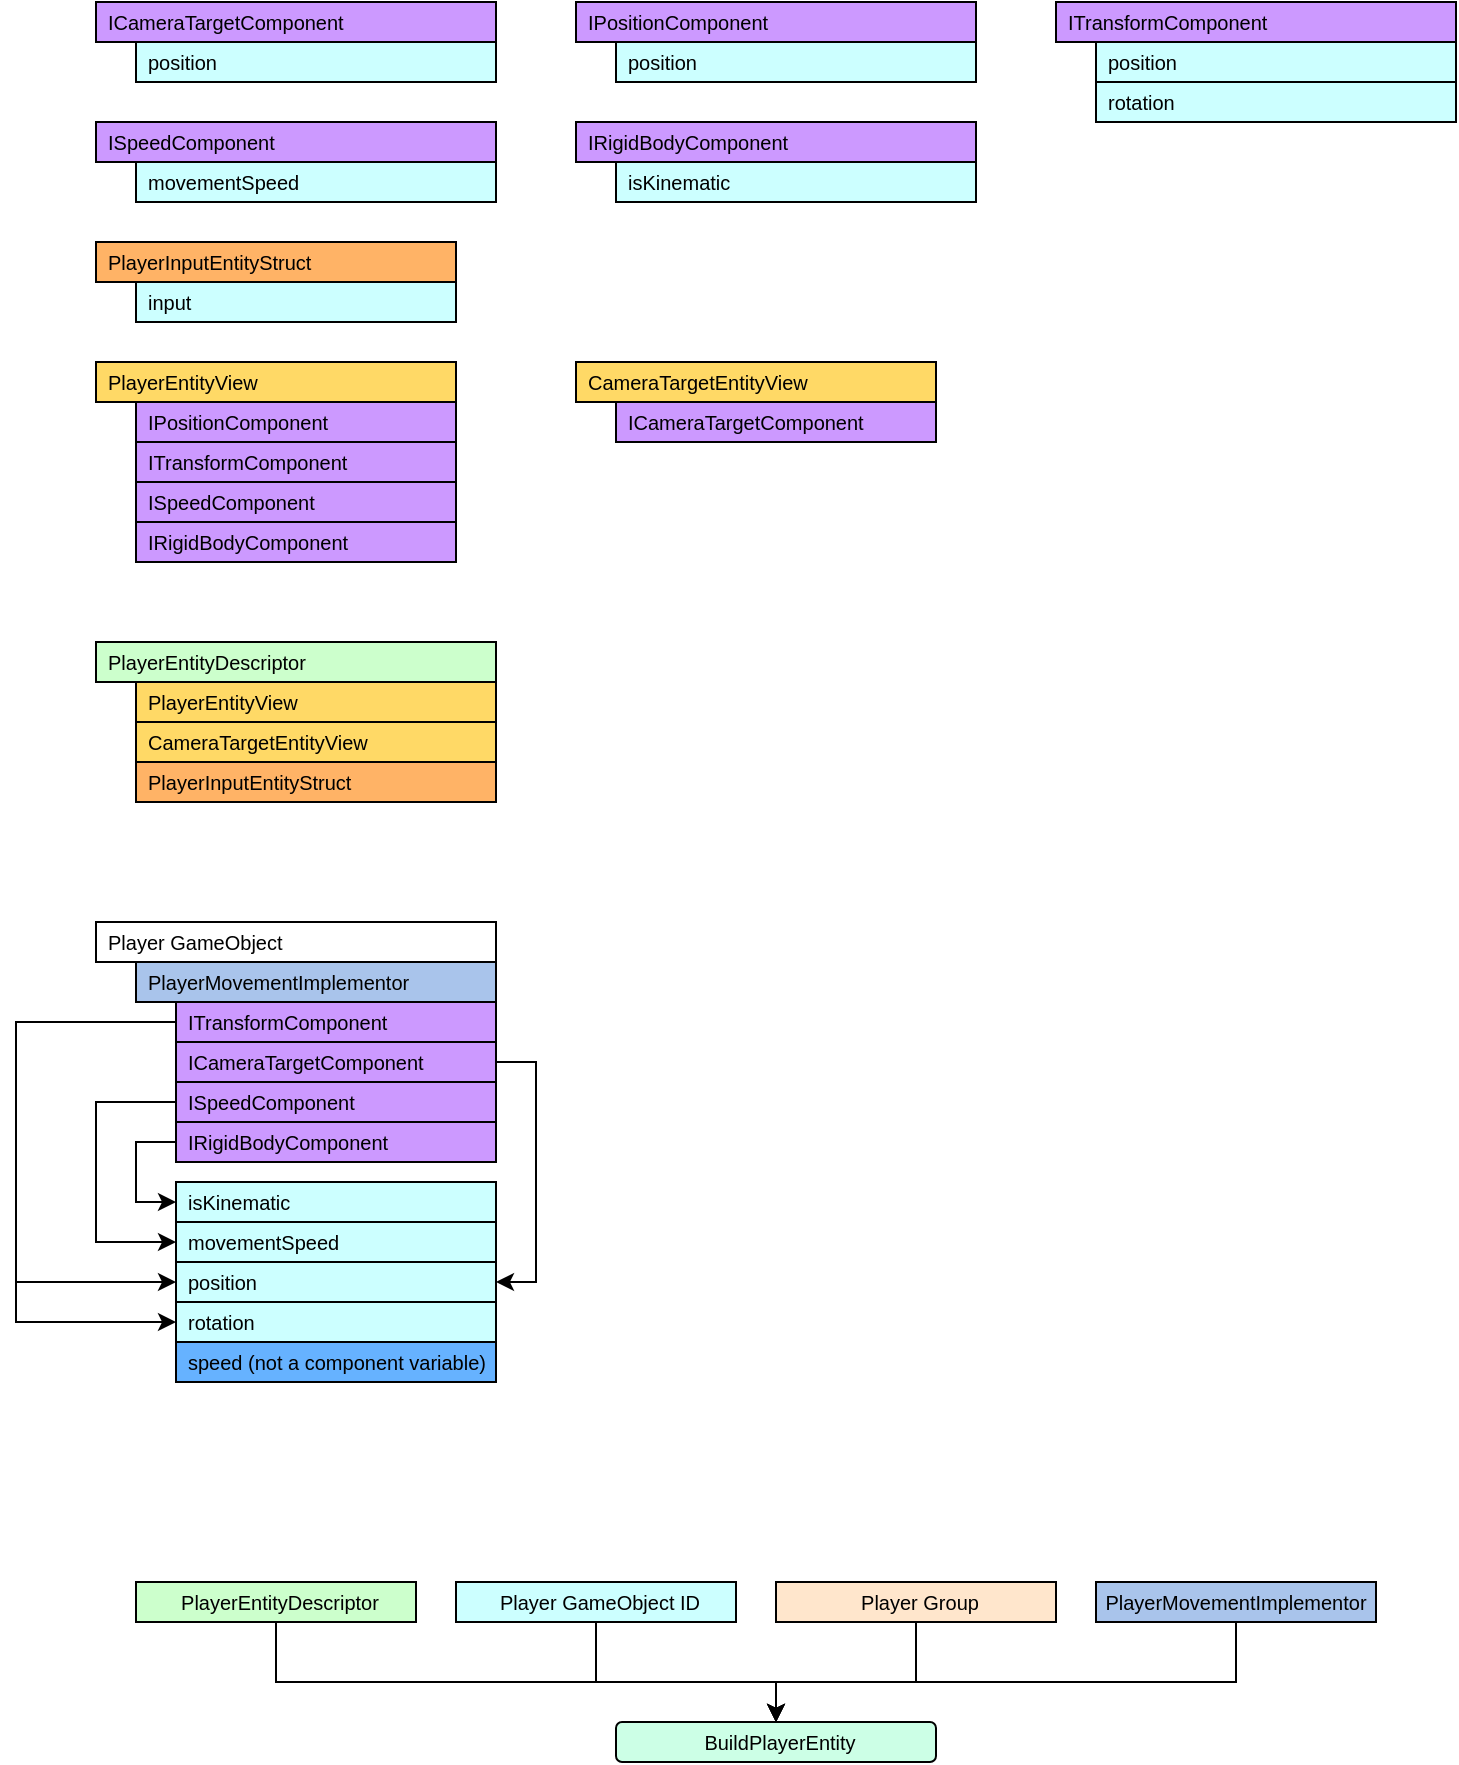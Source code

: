 <mxfile version="12.4.3" type="github" pages="1">
  <diagram id="dk1aevZG_GAy2XOrY3Qh" name="Page-1">
    <mxGraphModel dx="1776" dy="626" grid="1" gridSize="10" guides="1" tooltips="1" connect="1" arrows="1" fold="1" page="1" pageScale="1" pageWidth="850" pageHeight="1100" math="0" shadow="0">
      <root>
        <mxCell id="0"/>
        <mxCell id="1" parent="0"/>
        <mxCell id="9Xwpoh8mUwRWMNCVPr1P-12" value="Player GameObject" style="rounded=0;whiteSpace=wrap;html=1;fillColor=#FFFFFF;align=left;spacingLeft=4;fontSize=10;fontFamily=Helvetica;" vertex="1" parent="1">
          <mxGeometry x="40" y="500" width="200" height="20" as="geometry"/>
        </mxCell>
        <mxCell id="9Xwpoh8mUwRWMNCVPr1P-13" value="PlayerMovementImplementor" style="rounded=0;whiteSpace=wrap;html=1;fillColor=#A9C4EB;align=left;spacingLeft=4;fontSize=10;fontFamily=Helvetica;" vertex="1" parent="1">
          <mxGeometry x="60" y="520" width="180" height="20" as="geometry"/>
        </mxCell>
        <mxCell id="9Xwpoh8mUwRWMNCVPr1P-48" style="edgeStyle=orthogonalEdgeStyle;rounded=0;orthogonalLoop=1;jettySize=auto;html=1;entryX=0;entryY=0.5;entryDx=0;entryDy=0;fillColor=#FFFFFF;fontFamily=Helvetica;fontSize=10;" edge="1" parent="1" source="9Xwpoh8mUwRWMNCVPr1P-15" target="9Xwpoh8mUwRWMNCVPr1P-24">
          <mxGeometry relative="1" as="geometry">
            <Array as="points">
              <mxPoint x="60" y="610"/>
              <mxPoint x="60" y="640"/>
            </Array>
          </mxGeometry>
        </mxCell>
        <mxCell id="9Xwpoh8mUwRWMNCVPr1P-15" value="IRigidBodyComponent" style="rounded=0;whiteSpace=wrap;html=1;fillColor=#CC99FF;align=left;spacingLeft=4;fontSize=10;fontFamily=Helvetica;" vertex="1" parent="1">
          <mxGeometry x="80" y="600" width="160" height="20" as="geometry"/>
        </mxCell>
        <mxCell id="9Xwpoh8mUwRWMNCVPr1P-51" style="edgeStyle=orthogonalEdgeStyle;rounded=0;orthogonalLoop=1;jettySize=auto;html=1;entryX=1;entryY=0.5;entryDx=0;entryDy=0;fillColor=#FFFFFF;fontFamily=Helvetica;fontSize=10;" edge="1" parent="1" source="9Xwpoh8mUwRWMNCVPr1P-17" target="9Xwpoh8mUwRWMNCVPr1P-23">
          <mxGeometry relative="1" as="geometry">
            <Array as="points">
              <mxPoint x="260" y="570"/>
              <mxPoint x="260" y="680"/>
            </Array>
          </mxGeometry>
        </mxCell>
        <mxCell id="9Xwpoh8mUwRWMNCVPr1P-17" value="ICameraTargetComponent" style="rounded=0;whiteSpace=wrap;html=1;fillColor=#CC99FF;align=left;spacingLeft=4;fontSize=10;fontFamily=Helvetica;" vertex="1" parent="1">
          <mxGeometry x="80" y="560" width="160" height="20" as="geometry"/>
        </mxCell>
        <mxCell id="9Xwpoh8mUwRWMNCVPr1P-49" style="edgeStyle=orthogonalEdgeStyle;rounded=0;orthogonalLoop=1;jettySize=auto;html=1;entryX=0;entryY=0.5;entryDx=0;entryDy=0;fillColor=#FFFFFF;fontFamily=Helvetica;fontSize=10;" edge="1" parent="1" source="9Xwpoh8mUwRWMNCVPr1P-18" target="9Xwpoh8mUwRWMNCVPr1P-26">
          <mxGeometry relative="1" as="geometry">
            <Array as="points">
              <mxPoint x="40" y="590"/>
              <mxPoint x="40" y="660"/>
            </Array>
          </mxGeometry>
        </mxCell>
        <mxCell id="9Xwpoh8mUwRWMNCVPr1P-18" value="ISpeedComponent" style="rounded=0;whiteSpace=wrap;html=1;fillColor=#CC99FF;align=left;spacingLeft=4;fontSize=10;fontFamily=Helvetica;" vertex="1" parent="1">
          <mxGeometry x="80" y="580" width="160" height="20" as="geometry"/>
        </mxCell>
        <mxCell id="9Xwpoh8mUwRWMNCVPr1P-54" style="edgeStyle=orthogonalEdgeStyle;rounded=0;orthogonalLoop=1;jettySize=auto;html=1;fillColor=#FFFFFF;fontFamily=Helvetica;fontSize=10;entryX=0;entryY=0.5;entryDx=0;entryDy=0;" edge="1" parent="1" source="9Xwpoh8mUwRWMNCVPr1P-19" target="9Xwpoh8mUwRWMNCVPr1P-25">
          <mxGeometry relative="1" as="geometry">
            <mxPoint y="681.628" as="targetPoint"/>
            <Array as="points">
              <mxPoint y="550"/>
              <mxPoint y="700"/>
            </Array>
          </mxGeometry>
        </mxCell>
        <mxCell id="9Xwpoh8mUwRWMNCVPr1P-55" style="edgeStyle=orthogonalEdgeStyle;rounded=0;orthogonalLoop=1;jettySize=auto;html=1;entryX=0;entryY=0.5;entryDx=0;entryDy=0;fillColor=#FFFFFF;fontFamily=Helvetica;fontSize=10;" edge="1" parent="1" source="9Xwpoh8mUwRWMNCVPr1P-19" target="9Xwpoh8mUwRWMNCVPr1P-23">
          <mxGeometry relative="1" as="geometry">
            <Array as="points">
              <mxPoint y="550"/>
              <mxPoint y="680"/>
            </Array>
          </mxGeometry>
        </mxCell>
        <mxCell id="9Xwpoh8mUwRWMNCVPr1P-19" value="ITransformComponent" style="rounded=0;whiteSpace=wrap;html=1;fillColor=#CC99FF;align=left;spacingLeft=4;fontSize=10;fontFamily=Helvetica;" vertex="1" parent="1">
          <mxGeometry x="80" y="540" width="160" height="20" as="geometry"/>
        </mxCell>
        <mxCell id="9Xwpoh8mUwRWMNCVPr1P-22" value="speed (not a component variable)" style="rounded=0;whiteSpace=wrap;html=1;fillColor=#66B2FF;align=left;spacingLeft=4;fontSize=10;fontFamily=Helvetica;" vertex="1" parent="1">
          <mxGeometry x="80" y="710" width="160" height="20" as="geometry"/>
        </mxCell>
        <mxCell id="9Xwpoh8mUwRWMNCVPr1P-23" value="position" style="rounded=0;whiteSpace=wrap;html=1;fillColor=#CCFFFF;align=left;spacingLeft=4;fontSize=10;fontFamily=Helvetica;" vertex="1" parent="1">
          <mxGeometry x="80" y="670" width="160" height="20" as="geometry"/>
        </mxCell>
        <mxCell id="9Xwpoh8mUwRWMNCVPr1P-24" value="isKinematic" style="rounded=0;whiteSpace=wrap;html=1;fillColor=#CCFFFF;align=left;spacingLeft=4;fontSize=10;fontFamily=Helvetica;" vertex="1" parent="1">
          <mxGeometry x="80" y="630" width="160" height="20" as="geometry"/>
        </mxCell>
        <mxCell id="9Xwpoh8mUwRWMNCVPr1P-25" value="rotation" style="rounded=0;whiteSpace=wrap;html=1;fillColor=#CCFFFF;align=left;spacingLeft=4;fontSize=10;fontFamily=Helvetica;" vertex="1" parent="1">
          <mxGeometry x="80" y="690" width="160" height="20" as="geometry"/>
        </mxCell>
        <mxCell id="9Xwpoh8mUwRWMNCVPr1P-26" value="movementSpeed" style="rounded=0;whiteSpace=wrap;html=1;fillColor=#CCFFFF;align=left;spacingLeft=4;fontSize=10;fontFamily=Helvetica;" vertex="1" parent="1">
          <mxGeometry x="80" y="650" width="160" height="20" as="geometry"/>
        </mxCell>
        <mxCell id="9Xwpoh8mUwRWMNCVPr1P-33" value="PlayerEntityDescriptor" style="rounded=0;whiteSpace=wrap;html=1;fillColor=#CCFFCC;align=left;spacingLeft=4;fontSize=10;fontFamily=Helvetica;" vertex="1" parent="1">
          <mxGeometry x="40" y="360" width="200" height="20" as="geometry"/>
        </mxCell>
        <mxCell id="9Xwpoh8mUwRWMNCVPr1P-34" value="IPositionComponent" style="rounded=0;whiteSpace=wrap;html=1;fillColor=#CC99FF;align=left;spacingLeft=4;fontSize=10;fontFamily=Helvetica;" vertex="1" parent="1">
          <mxGeometry x="280" y="40" width="200" height="20" as="geometry"/>
        </mxCell>
        <mxCell id="9Xwpoh8mUwRWMNCVPr1P-35" value="ICameraTargetComponent" style="rounded=0;whiteSpace=wrap;html=1;fillColor=#CC99FF;align=left;spacingLeft=4;fontSize=10;fontFamily=Helvetica;" vertex="1" parent="1">
          <mxGeometry x="40" y="40" width="200" height="20" as="geometry"/>
        </mxCell>
        <mxCell id="9Xwpoh8mUwRWMNCVPr1P-36" value="ISpeedComponent" style="rounded=0;whiteSpace=wrap;html=1;fillColor=#CC99FF;align=left;spacingLeft=4;fontSize=10;fontFamily=Helvetica;" vertex="1" parent="1">
          <mxGeometry x="40" y="100" width="200" height="20" as="geometry"/>
        </mxCell>
        <mxCell id="9Xwpoh8mUwRWMNCVPr1P-37" value="ITransformComponent" style="rounded=0;whiteSpace=wrap;html=1;fillColor=#CC99FF;align=left;spacingLeft=4;fontSize=10;fontFamily=Helvetica;" vertex="1" parent="1">
          <mxGeometry x="520" y="40" width="200" height="20" as="geometry"/>
        </mxCell>
        <mxCell id="9Xwpoh8mUwRWMNCVPr1P-38" value="position" style="rounded=0;whiteSpace=wrap;html=1;fillColor=#CCFFFF;align=left;spacingLeft=4;fontSize=10;fontFamily=Helvetica;" vertex="1" parent="1">
          <mxGeometry x="60" y="60" width="180" height="20" as="geometry"/>
        </mxCell>
        <mxCell id="9Xwpoh8mUwRWMNCVPr1P-39" value="position" style="rounded=0;whiteSpace=wrap;html=1;fillColor=#CCFFFF;align=left;spacingLeft=4;fontSize=10;fontFamily=Helvetica;" vertex="1" parent="1">
          <mxGeometry x="300" y="60" width="180" height="20" as="geometry"/>
        </mxCell>
        <mxCell id="9Xwpoh8mUwRWMNCVPr1P-40" value="movementSpeed" style="rounded=0;whiteSpace=wrap;html=1;fillColor=#CCFFFF;align=left;spacingLeft=4;fontSize=10;fontFamily=Helvetica;" vertex="1" parent="1">
          <mxGeometry x="60" y="120" width="180" height="20" as="geometry"/>
        </mxCell>
        <mxCell id="9Xwpoh8mUwRWMNCVPr1P-41" value="position" style="rounded=0;whiteSpace=wrap;html=1;fillColor=#CCFFFF;align=left;spacingLeft=4;fontSize=10;fontFamily=Helvetica;" vertex="1" parent="1">
          <mxGeometry x="540" y="60" width="180" height="20" as="geometry"/>
        </mxCell>
        <mxCell id="9Xwpoh8mUwRWMNCVPr1P-42" value="rotation" style="rounded=0;whiteSpace=wrap;html=1;fillColor=#CCFFFF;align=left;spacingLeft=4;fontSize=10;fontFamily=Helvetica;" vertex="1" parent="1">
          <mxGeometry x="540" y="80" width="180" height="20" as="geometry"/>
        </mxCell>
        <mxCell id="9Xwpoh8mUwRWMNCVPr1P-56" value="PlayerEntityView" style="rounded=0;whiteSpace=wrap;html=1;fillColor=#FFD966;align=left;spacingLeft=4;fontSize=10;fontFamily=Helvetica;" vertex="1" parent="1">
          <mxGeometry x="40" y="220" width="180" height="20" as="geometry"/>
        </mxCell>
        <mxCell id="9Xwpoh8mUwRWMNCVPr1P-57" value="CameraTargetEntityView" style="rounded=0;whiteSpace=wrap;html=1;fillColor=#FFD966;align=left;spacingLeft=4;fontSize=10;fontFamily=Helvetica;" vertex="1" parent="1">
          <mxGeometry x="280" y="220" width="180" height="20" as="geometry"/>
        </mxCell>
        <mxCell id="9Xwpoh8mUwRWMNCVPr1P-58" value="PlayerInputEntityStruct" style="rounded=0;whiteSpace=wrap;html=1;fillColor=#FFB366;align=left;spacingLeft=4;fontSize=10;fontFamily=Helvetica;" vertex="1" parent="1">
          <mxGeometry x="60" y="420" width="180" height="20" as="geometry"/>
        </mxCell>
        <mxCell id="9Xwpoh8mUwRWMNCVPr1P-60" value="IRigidBodyComponent" style="rounded=0;whiteSpace=wrap;html=1;fillColor=#CC99FF;align=left;spacingLeft=4;fontSize=10;fontFamily=Helvetica;" vertex="1" parent="1">
          <mxGeometry x="60" y="300" width="160" height="20" as="geometry"/>
        </mxCell>
        <mxCell id="9Xwpoh8mUwRWMNCVPr1P-61" value="ISpeedComponent" style="rounded=0;whiteSpace=wrap;html=1;fillColor=#CC99FF;align=left;spacingLeft=4;fontSize=10;fontFamily=Helvetica;" vertex="1" parent="1">
          <mxGeometry x="60" y="280" width="160" height="20" as="geometry"/>
        </mxCell>
        <mxCell id="9Xwpoh8mUwRWMNCVPr1P-62" value="IPositionComponent" style="rounded=0;whiteSpace=wrap;html=1;fillColor=#CC99FF;align=left;spacingLeft=4;fontSize=10;fontFamily=Helvetica;" vertex="1" parent="1">
          <mxGeometry x="60" y="240" width="160" height="20" as="geometry"/>
        </mxCell>
        <mxCell id="9Xwpoh8mUwRWMNCVPr1P-63" value="ITransformComponent" style="rounded=0;whiteSpace=wrap;html=1;fillColor=#CC99FF;align=left;spacingLeft=4;fontSize=10;fontFamily=Helvetica;" vertex="1" parent="1">
          <mxGeometry x="60" y="260" width="160" height="20" as="geometry"/>
        </mxCell>
        <mxCell id="9Xwpoh8mUwRWMNCVPr1P-64" value="IRigidBodyComponent" style="rounded=0;whiteSpace=wrap;html=1;fillColor=#CC99FF;align=left;spacingLeft=4;fontSize=10;fontFamily=Helvetica;" vertex="1" parent="1">
          <mxGeometry x="280" y="100" width="200" height="20" as="geometry"/>
        </mxCell>
        <mxCell id="9Xwpoh8mUwRWMNCVPr1P-65" value="isKinematic" style="rounded=0;whiteSpace=wrap;html=1;fillColor=#CCFFFF;align=left;spacingLeft=4;fontSize=10;fontFamily=Helvetica;" vertex="1" parent="1">
          <mxGeometry x="300" y="120" width="180" height="20" as="geometry"/>
        </mxCell>
        <mxCell id="9Xwpoh8mUwRWMNCVPr1P-66" value="ICameraTargetComponent" style="rounded=0;whiteSpace=wrap;html=1;fillColor=#CC99FF;align=left;spacingLeft=4;fontSize=10;fontFamily=Helvetica;" vertex="1" parent="1">
          <mxGeometry x="300" y="240" width="160" height="20" as="geometry"/>
        </mxCell>
        <mxCell id="9Xwpoh8mUwRWMNCVPr1P-70" value="PlayerInputEntityStruct" style="rounded=0;whiteSpace=wrap;html=1;fillColor=#FFB366;align=left;spacingLeft=4;fontSize=10;fontFamily=Helvetica;" vertex="1" parent="1">
          <mxGeometry x="40" y="160" width="180" height="20" as="geometry"/>
        </mxCell>
        <mxCell id="9Xwpoh8mUwRWMNCVPr1P-71" value="input" style="rounded=0;whiteSpace=wrap;html=1;fillColor=#CCFFFF;align=left;spacingLeft=4;fontSize=10;fontFamily=Helvetica;" vertex="1" parent="1">
          <mxGeometry x="60" y="180" width="160" height="20" as="geometry"/>
        </mxCell>
        <mxCell id="9Xwpoh8mUwRWMNCVPr1P-72" value="PlayerEntityView" style="rounded=0;whiteSpace=wrap;html=1;fillColor=#FFD966;align=left;spacingLeft=4;fontSize=10;fontFamily=Helvetica;" vertex="1" parent="1">
          <mxGeometry x="60" y="380" width="180" height="20" as="geometry"/>
        </mxCell>
        <mxCell id="9Xwpoh8mUwRWMNCVPr1P-73" value="CameraTargetEntityView" style="rounded=0;whiteSpace=wrap;html=1;fillColor=#FFD966;align=left;spacingLeft=4;fontSize=10;fontFamily=Helvetica;" vertex="1" parent="1">
          <mxGeometry x="60" y="400" width="180" height="20" as="geometry"/>
        </mxCell>
        <mxCell id="9Xwpoh8mUwRWMNCVPr1P-74" value="BuildPlayerEntity" style="rounded=1;whiteSpace=wrap;html=1;fillColor=#CCFFE6;fontFamily=Helvetica;fontSize=10;align=center;verticalAlign=middle;spacingLeft=4;spacingTop=0;" vertex="1" parent="1">
          <mxGeometry x="300" y="900" width="160" height="20" as="geometry"/>
        </mxCell>
        <mxCell id="9Xwpoh8mUwRWMNCVPr1P-79" style="edgeStyle=orthogonalEdgeStyle;rounded=0;orthogonalLoop=1;jettySize=auto;html=1;fillColor=#FFFFFF;fontFamily=Helvetica;fontSize=10;" edge="1" parent="1" source="9Xwpoh8mUwRWMNCVPr1P-75" target="9Xwpoh8mUwRWMNCVPr1P-74">
          <mxGeometry relative="1" as="geometry">
            <Array as="points">
              <mxPoint x="130" y="880"/>
              <mxPoint x="380" y="880"/>
            </Array>
          </mxGeometry>
        </mxCell>
        <mxCell id="9Xwpoh8mUwRWMNCVPr1P-75" value="PlayerEntityDescriptor" style="rounded=0;whiteSpace=wrap;html=1;fillColor=#CCFFCC;align=center;spacingLeft=4;fontSize=10;fontFamily=Helvetica;" vertex="1" parent="1">
          <mxGeometry x="60" y="830" width="140" height="20" as="geometry"/>
        </mxCell>
        <mxCell id="9Xwpoh8mUwRWMNCVPr1P-80" style="edgeStyle=orthogonalEdgeStyle;rounded=0;orthogonalLoop=1;jettySize=auto;html=1;fillColor=#FFFFFF;fontFamily=Helvetica;fontSize=10;" edge="1" parent="1" source="9Xwpoh8mUwRWMNCVPr1P-76" target="9Xwpoh8mUwRWMNCVPr1P-74">
          <mxGeometry relative="1" as="geometry">
            <mxPoint x="380" y="900" as="targetPoint"/>
            <Array as="points">
              <mxPoint x="610" y="880"/>
              <mxPoint x="380" y="880"/>
            </Array>
          </mxGeometry>
        </mxCell>
        <mxCell id="9Xwpoh8mUwRWMNCVPr1P-76" value="PlayerMovementImplementor" style="rounded=0;whiteSpace=wrap;html=1;fillColor=#A9C4EB;align=center;spacingLeft=0;fontSize=10;fontFamily=Helvetica;" vertex="1" parent="1">
          <mxGeometry x="540" y="830" width="140" height="20" as="geometry"/>
        </mxCell>
        <mxCell id="9Xwpoh8mUwRWMNCVPr1P-82" style="edgeStyle=orthogonalEdgeStyle;rounded=0;orthogonalLoop=1;jettySize=auto;html=1;fillColor=#FFFFFF;fontFamily=Helvetica;fontSize=10;" edge="1" parent="1" source="9Xwpoh8mUwRWMNCVPr1P-77" target="9Xwpoh8mUwRWMNCVPr1P-74">
          <mxGeometry relative="1" as="geometry">
            <Array as="points">
              <mxPoint x="450" y="880"/>
              <mxPoint x="380" y="880"/>
            </Array>
          </mxGeometry>
        </mxCell>
        <mxCell id="9Xwpoh8mUwRWMNCVPr1P-77" value="Player Group" style="rounded=0;whiteSpace=wrap;html=1;fillColor=#FFE6CC;align=center;spacingLeft=4;fontSize=10;fontFamily=Helvetica;" vertex="1" parent="1">
          <mxGeometry x="380" y="830" width="140" height="20" as="geometry"/>
        </mxCell>
        <mxCell id="9Xwpoh8mUwRWMNCVPr1P-81" style="edgeStyle=orthogonalEdgeStyle;rounded=0;orthogonalLoop=1;jettySize=auto;html=1;fillColor=#FFFFFF;fontFamily=Helvetica;fontSize=10;" edge="1" parent="1" source="9Xwpoh8mUwRWMNCVPr1P-78" target="9Xwpoh8mUwRWMNCVPr1P-74">
          <mxGeometry relative="1" as="geometry">
            <Array as="points">
              <mxPoint x="290" y="880"/>
              <mxPoint x="380" y="880"/>
            </Array>
          </mxGeometry>
        </mxCell>
        <mxCell id="9Xwpoh8mUwRWMNCVPr1P-78" value="Player GameObject ID" style="rounded=0;whiteSpace=wrap;html=1;fillColor=#CCFFFF;align=center;spacingLeft=4;fontSize=10;fontFamily=Helvetica;" vertex="1" parent="1">
          <mxGeometry x="220" y="830" width="140" height="20" as="geometry"/>
        </mxCell>
      </root>
    </mxGraphModel>
  </diagram>
</mxfile>
